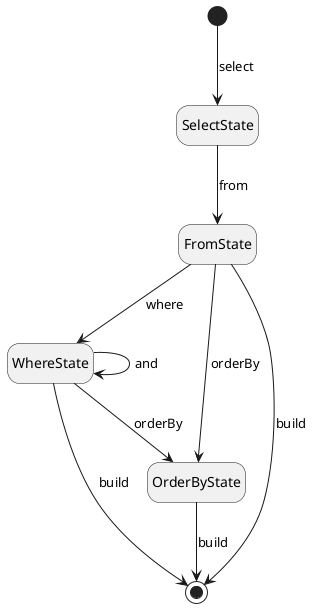 @startuml
hide empty description
[*] --> SelectState: select

SelectState --> FromState: from
FromState --> WhereState: where
FromState --> OrderByState: orderBy
WhereState --> OrderByState: orderBy
WhereState --> WhereState: and

FromState --> [*]: build
WhereState --> [*]: build
OrderByState --> [*]: build
@enduml
